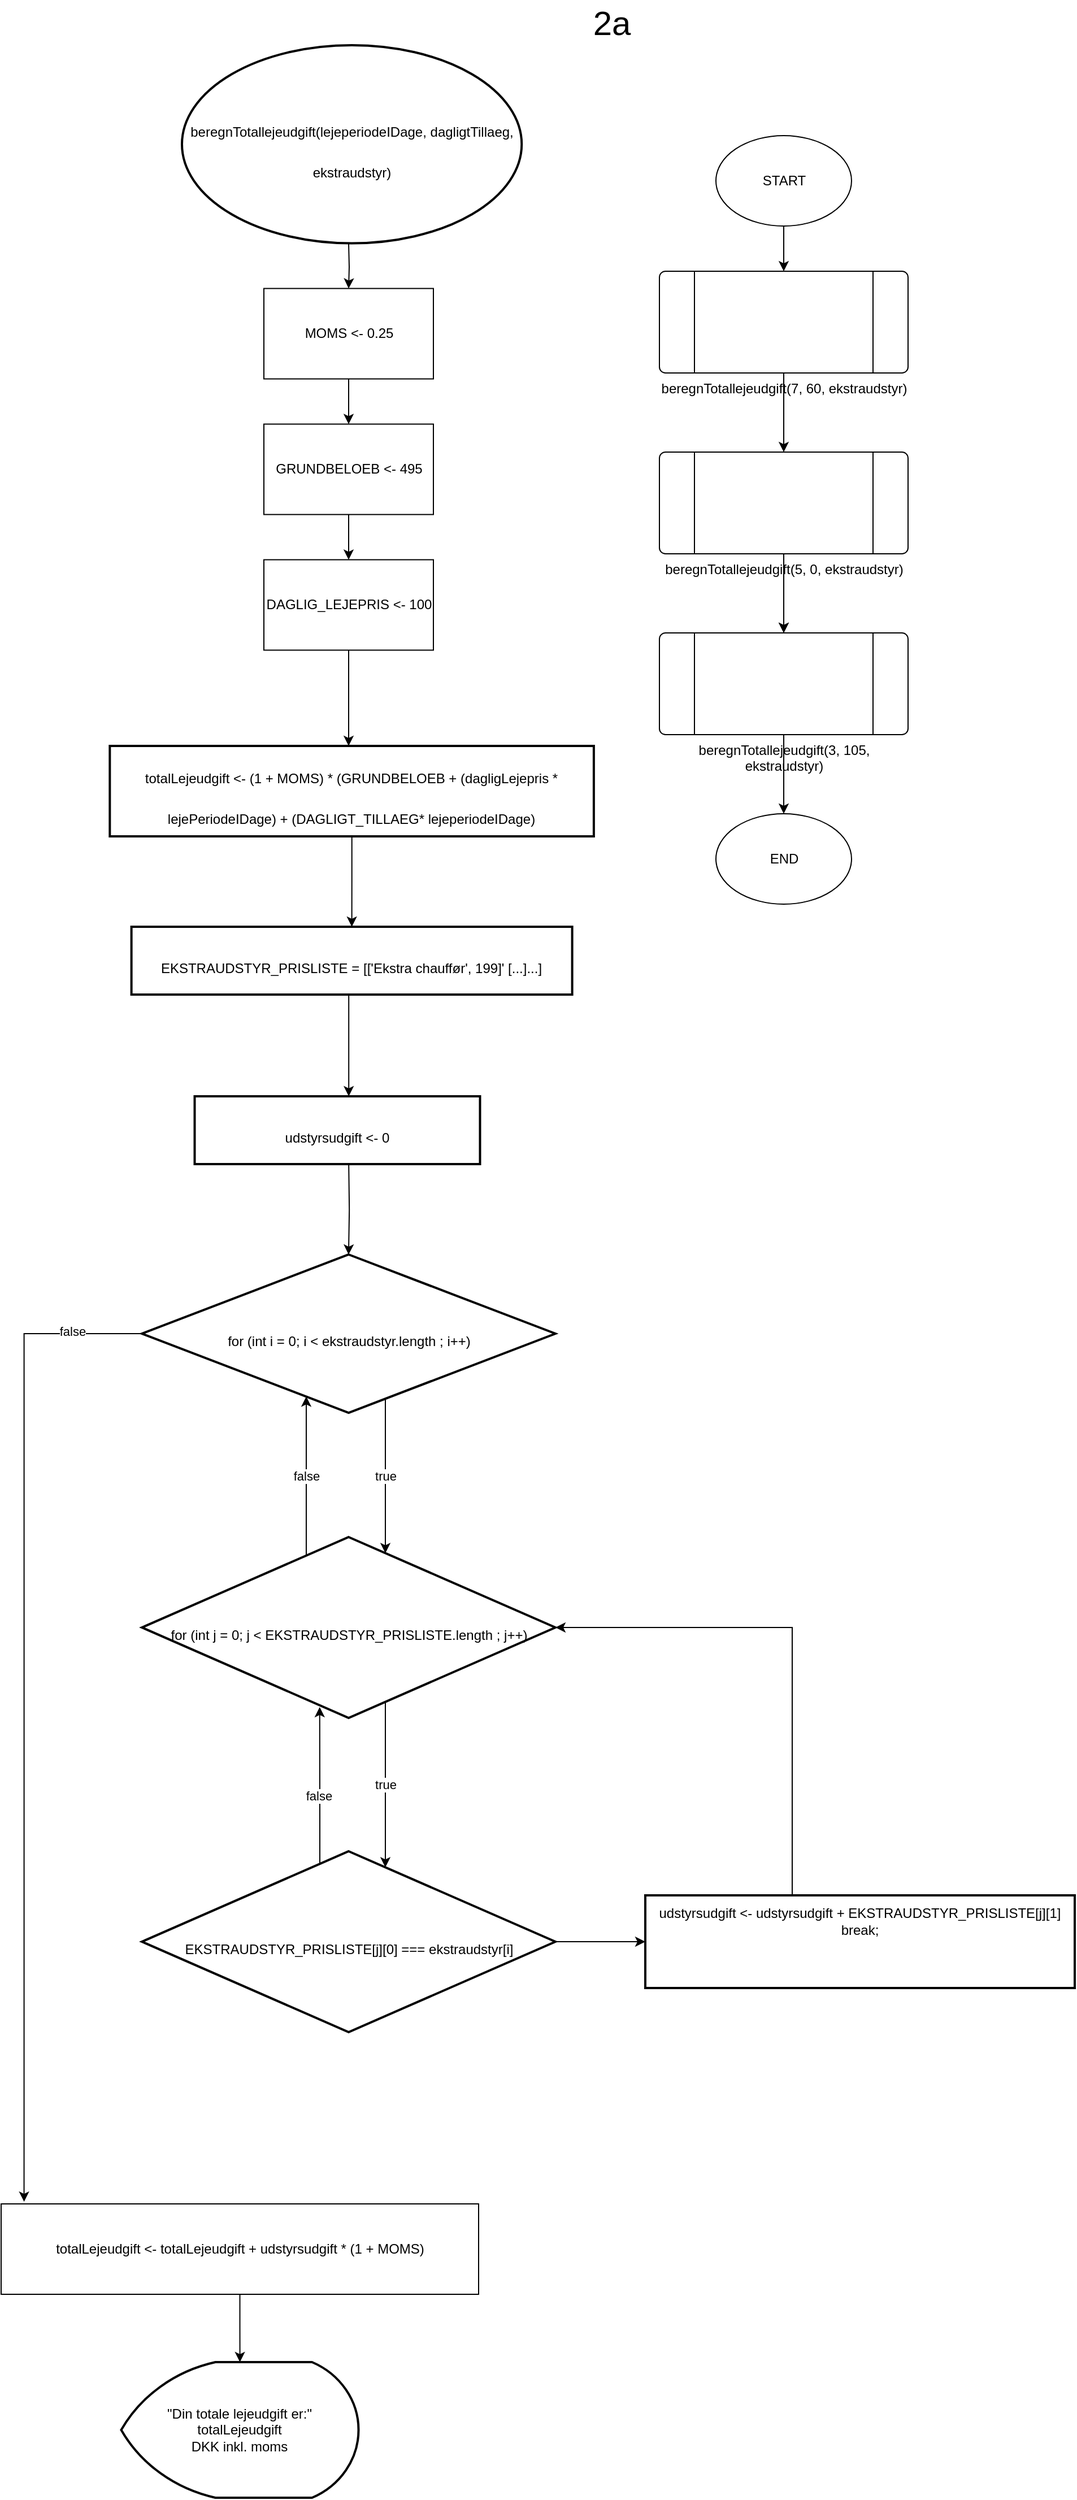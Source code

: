 <mxfile version="14.3.0" type="github"><diagram id="C5RBs43oDa-KdzZeNtuy" name="Page-1"><mxGraphModel dx="2431" dy="-1005" grid="1" gridSize="10" guides="1" tooltips="1" connect="1" arrows="1" fold="1" page="1" pageScale="1" pageWidth="827" pageHeight="1169" math="0" shadow="0"><root><mxCell id="WIyWlLk6GJQsqaUBKTNV-0"/><mxCell id="WIyWlLk6GJQsqaUBKTNV-1" parent="WIyWlLk6GJQsqaUBKTNV-0"/><mxCell id="__KdbbpAPQ7ZUO29_kKj-0" value="2a" style="text;html=1;align=center;verticalAlign=middle;resizable=0;points=[];autosize=1;fontSize=30;" parent="WIyWlLk6GJQsqaUBKTNV-1" vertex="1"><mxGeometry x="655" y="2380" width="50" height="40" as="geometry"/></mxCell><mxCell id="__KdbbpAPQ7ZUO29_kKj-1" value="&lt;font style=&quot;font-size: 12px&quot;&gt;beregnTotallejeudgift&lt;/font&gt;&lt;font style=&quot;font-size: 12px&quot;&gt;(lejeperiodeIDage, dagligtTillaeg, ekstraudstyr)&lt;/font&gt;" style="strokeWidth=2;html=1;shape=mxgraph.flowchart.start_2;whiteSpace=wrap;fontSize=30;" parent="WIyWlLk6GJQsqaUBKTNV-1" vertex="1"><mxGeometry x="300" y="2420" width="300.63" height="175.25" as="geometry"/></mxCell><mxCell id="__KdbbpAPQ7ZUO29_kKj-2" value="" style="edgeStyle=orthogonalEdgeStyle;rounded=0;orthogonalLoop=1;jettySize=auto;html=1;" parent="WIyWlLk6GJQsqaUBKTNV-1" source="__KdbbpAPQ7ZUO29_kKj-3" target="__KdbbpAPQ7ZUO29_kKj-7" edge="1"><mxGeometry relative="1" as="geometry"/></mxCell><mxCell id="__KdbbpAPQ7ZUO29_kKj-3" value="GRUNDBELOEB &amp;lt;- 495" style="rounded=0;whiteSpace=wrap;html=1;" parent="WIyWlLk6GJQsqaUBKTNV-1" vertex="1"><mxGeometry x="372.5" y="2755.25" width="150" height="80" as="geometry"/></mxCell><mxCell id="__KdbbpAPQ7ZUO29_kKj-4" value="" style="edgeStyle=orthogonalEdgeStyle;rounded=0;orthogonalLoop=1;jettySize=auto;html=1;" parent="WIyWlLk6GJQsqaUBKTNV-1" source="__KdbbpAPQ7ZUO29_kKj-5" target="__KdbbpAPQ7ZUO29_kKj-8" edge="1"><mxGeometry relative="1" as="geometry"/></mxCell><mxCell id="__KdbbpAPQ7ZUO29_kKj-5" value="totalLejeudgift &amp;lt;- totalLejeudgift + udstyrsudgift * (1 + MOMS)" style="rounded=0;whiteSpace=wrap;html=1;" parent="WIyWlLk6GJQsqaUBKTNV-1" vertex="1"><mxGeometry x="140" y="4330" width="422.5" height="80" as="geometry"/></mxCell><mxCell id="__KdbbpAPQ7ZUO29_kKj-6" value="" style="edgeStyle=orthogonalEdgeStyle;rounded=0;orthogonalLoop=1;jettySize=auto;html=1;" parent="WIyWlLk6GJQsqaUBKTNV-1" source="__KdbbpAPQ7ZUO29_kKj-7" edge="1"><mxGeometry relative="1" as="geometry"><mxPoint x="447.5" y="3040" as="targetPoint"/></mxGeometry></mxCell><mxCell id="__KdbbpAPQ7ZUO29_kKj-7" value="DAGLIG_LEJEPRIS &amp;lt;- 100" style="rounded=0;whiteSpace=wrap;html=1;" parent="WIyWlLk6GJQsqaUBKTNV-1" vertex="1"><mxGeometry x="372.5" y="2875.25" width="150" height="80" as="geometry"/></mxCell><mxCell id="__KdbbpAPQ7ZUO29_kKj-8" value="&lt;div&gt;&quot;Din totale lejeudgift er:&quot;&lt;/div&gt;&lt;div&gt;totalLejeudgift&lt;/div&gt;&lt;div&gt;DKK inkl. moms&lt;br&gt;&lt;/div&gt;" style="strokeWidth=2;html=1;shape=mxgraph.flowchart.display;whiteSpace=wrap;" parent="WIyWlLk6GJQsqaUBKTNV-1" vertex="1"><mxGeometry x="246.25" y="4470" width="210" height="120" as="geometry"/></mxCell><mxCell id="__KdbbpAPQ7ZUO29_kKj-9" value="" style="edgeStyle=orthogonalEdgeStyle;rounded=0;orthogonalLoop=1;jettySize=auto;html=1;" parent="WIyWlLk6GJQsqaUBKTNV-1" target="__KdbbpAPQ7ZUO29_kKj-11" edge="1"><mxGeometry relative="1" as="geometry"><mxPoint x="447.5" y="2595.25" as="sourcePoint"/></mxGeometry></mxCell><mxCell id="__KdbbpAPQ7ZUO29_kKj-10" value="" style="edgeStyle=orthogonalEdgeStyle;rounded=0;orthogonalLoop=1;jettySize=auto;html=1;fontSize=30;" parent="WIyWlLk6GJQsqaUBKTNV-1" source="__KdbbpAPQ7ZUO29_kKj-11" target="__KdbbpAPQ7ZUO29_kKj-3" edge="1"><mxGeometry relative="1" as="geometry"/></mxCell><mxCell id="__KdbbpAPQ7ZUO29_kKj-11" value="MOMS &amp;lt;- 0.25" style="rounded=0;whiteSpace=wrap;html=1;" parent="WIyWlLk6GJQsqaUBKTNV-1" vertex="1"><mxGeometry x="372.5" y="2635.25" width="150" height="80" as="geometry"/></mxCell><mxCell id="__KdbbpAPQ7ZUO29_kKj-12" value="" style="edgeStyle=orthogonalEdgeStyle;rounded=0;orthogonalLoop=1;jettySize=auto;html=1;fontSize=30;" parent="WIyWlLk6GJQsqaUBKTNV-1" source="__KdbbpAPQ7ZUO29_kKj-13" target="__KdbbpAPQ7ZUO29_kKj-18" edge="1"><mxGeometry relative="1" as="geometry"/></mxCell><mxCell id="__KdbbpAPQ7ZUO29_kKj-13" value="&lt;font style=&quot;font-size: 12px&quot;&gt;beregnTotallejeudgift(&lt;/font&gt;7, 60, ekstraudstyr)" style="verticalLabelPosition=bottom;verticalAlign=top;html=1;shape=process;whiteSpace=wrap;rounded=1;size=0.14;arcSize=6;" parent="WIyWlLk6GJQsqaUBKTNV-1" vertex="1"><mxGeometry x="722.5" y="2620" width="220" height="90" as="geometry"/></mxCell><mxCell id="__KdbbpAPQ7ZUO29_kKj-14" value="" style="edgeStyle=orthogonalEdgeStyle;rounded=0;orthogonalLoop=1;jettySize=auto;html=1;" parent="WIyWlLk6GJQsqaUBKTNV-1" source="__KdbbpAPQ7ZUO29_kKj-15" edge="1"><mxGeometry relative="1" as="geometry"><mxPoint x="832.5" y="2620" as="targetPoint"/></mxGeometry></mxCell><mxCell id="__KdbbpAPQ7ZUO29_kKj-15" value="START" style="ellipse;whiteSpace=wrap;html=1;" parent="WIyWlLk6GJQsqaUBKTNV-1" vertex="1"><mxGeometry x="772.5" y="2500" width="120" height="80" as="geometry"/></mxCell><mxCell id="__KdbbpAPQ7ZUO29_kKj-16" value="" style="edgeStyle=orthogonalEdgeStyle;rounded=0;orthogonalLoop=1;jettySize=auto;html=1;fontSize=30;" parent="WIyWlLk6GJQsqaUBKTNV-1" source="__KdbbpAPQ7ZUO29_kKj-18" target="__KdbbpAPQ7ZUO29_kKj-20" edge="1"><mxGeometry relative="1" as="geometry"/></mxCell><mxCell id="__KdbbpAPQ7ZUO29_kKj-17" value="" style="edgeStyle=orthogonalEdgeStyle;rounded=0;orthogonalLoop=1;jettySize=auto;html=1;" parent="WIyWlLk6GJQsqaUBKTNV-1" source="__KdbbpAPQ7ZUO29_kKj-18" target="__KdbbpAPQ7ZUO29_kKj-20" edge="1"><mxGeometry relative="1" as="geometry"/></mxCell><mxCell id="__KdbbpAPQ7ZUO29_kKj-18" value="&lt;font style=&quot;font-size: 12px&quot;&gt;beregnTotallejeudgift(&lt;/font&gt;5, 0, &lt;font style=&quot;font-size: 12px&quot;&gt;ekstraudstyr&lt;/font&gt;)" style="verticalLabelPosition=bottom;verticalAlign=top;html=1;shape=process;whiteSpace=wrap;rounded=1;size=0.14;arcSize=6;" parent="WIyWlLk6GJQsqaUBKTNV-1" vertex="1"><mxGeometry x="722.5" y="2780" width="220" height="90" as="geometry"/></mxCell><mxCell id="__KdbbpAPQ7ZUO29_kKj-19" value="" style="edgeStyle=orthogonalEdgeStyle;rounded=0;orthogonalLoop=1;jettySize=auto;html=1;fontSize=30;" parent="WIyWlLk6GJQsqaUBKTNV-1" source="__KdbbpAPQ7ZUO29_kKj-20" target="__KdbbpAPQ7ZUO29_kKj-21" edge="1"><mxGeometry relative="1" as="geometry"/></mxCell><mxCell id="__KdbbpAPQ7ZUO29_kKj-20" value="&lt;font style=&quot;font-size: 12px&quot;&gt;beregnTotallejeudgift(&lt;/font&gt;3, 105, ekstraudstyr)" style="verticalLabelPosition=bottom;verticalAlign=top;html=1;shape=process;whiteSpace=wrap;rounded=1;size=0.14;arcSize=6;" parent="WIyWlLk6GJQsqaUBKTNV-1" vertex="1"><mxGeometry x="722.5" y="2940" width="220" height="90" as="geometry"/></mxCell><mxCell id="__KdbbpAPQ7ZUO29_kKj-21" value="END" style="ellipse;whiteSpace=wrap;html=1;" parent="WIyWlLk6GJQsqaUBKTNV-1" vertex="1"><mxGeometry x="772.5" y="3100" width="120" height="80" as="geometry"/></mxCell><mxCell id="__KdbbpAPQ7ZUO29_kKj-24" value="" style="edgeStyle=orthogonalEdgeStyle;rounded=0;orthogonalLoop=1;jettySize=auto;html=1;" parent="WIyWlLk6GJQsqaUBKTNV-1" target="__KdbbpAPQ7ZUO29_kKj-29" edge="1"><mxGeometry relative="1" as="geometry"><mxPoint x="447.583" y="3410" as="sourcePoint"/></mxGeometry></mxCell><mxCell id="__KdbbpAPQ7ZUO29_kKj-25" value="&lt;font style=&quot;font-size: 12px&quot;&gt;udstyrsudgift &amp;lt;- 0&lt;br&gt;&lt;/font&gt;" style="whiteSpace=wrap;html=1;fontSize=30;strokeWidth=2;" parent="WIyWlLk6GJQsqaUBKTNV-1" vertex="1"><mxGeometry x="311.25" y="3350" width="252.5" height="60" as="geometry"/></mxCell><mxCell id="__KdbbpAPQ7ZUO29_kKj-26" value="true" style="edgeStyle=orthogonalEdgeStyle;rounded=0;orthogonalLoop=1;jettySize=auto;html=1;" parent="WIyWlLk6GJQsqaUBKTNV-1" source="__KdbbpAPQ7ZUO29_kKj-29" target="__KdbbpAPQ7ZUO29_kKj-32" edge="1"><mxGeometry relative="1" as="geometry"><Array as="points"><mxPoint x="480" y="3720"/><mxPoint x="480" y="3720"/></Array></mxGeometry></mxCell><mxCell id="__KdbbpAPQ7ZUO29_kKj-27" style="edgeStyle=orthogonalEdgeStyle;rounded=0;orthogonalLoop=1;jettySize=auto;html=1;exitX=0;exitY=0.5;exitDx=0;exitDy=0;entryX=0.048;entryY=-0.024;entryDx=0;entryDy=0;entryPerimeter=0;" parent="WIyWlLk6GJQsqaUBKTNV-1" source="__KdbbpAPQ7ZUO29_kKj-29" target="__KdbbpAPQ7ZUO29_kKj-5" edge="1"><mxGeometry relative="1" as="geometry"><mxPoint x="160" y="4280" as="targetPoint"/></mxGeometry></mxCell><mxCell id="__KdbbpAPQ7ZUO29_kKj-28" value="false" style="edgeLabel;html=1;align=center;verticalAlign=middle;resizable=0;points=[];" parent="__KdbbpAPQ7ZUO29_kKj-27" vertex="1" connectable="0"><mxGeometry x="-0.859" y="-2" relative="1" as="geometry"><mxPoint as="offset"/></mxGeometry></mxCell><mxCell id="__KdbbpAPQ7ZUO29_kKj-29" value="&lt;font style=&quot;font-size: 12px&quot;&gt;for (int i = 0; i &amp;lt; &lt;/font&gt;&lt;font style=&quot;font-size: 12px&quot;&gt;&lt;font style=&quot;font-size: 12px&quot;&gt;ekstraudstyr&lt;/font&gt;.length ; i++)&lt;br&gt;&lt;/font&gt;" style="rhombus;whiteSpace=wrap;html=1;fontSize=30;strokeWidth=2;" parent="WIyWlLk6GJQsqaUBKTNV-1" vertex="1"><mxGeometry x="264.53" y="3490" width="365.94" height="140" as="geometry"/></mxCell><mxCell id="__KdbbpAPQ7ZUO29_kKj-30" value="true" style="edgeStyle=orthogonalEdgeStyle;rounded=0;orthogonalLoop=1;jettySize=auto;html=1;" parent="WIyWlLk6GJQsqaUBKTNV-1" source="__KdbbpAPQ7ZUO29_kKj-32" target="__KdbbpAPQ7ZUO29_kKj-36" edge="1"><mxGeometry relative="1" as="geometry"><Array as="points"><mxPoint x="480" y="3980"/><mxPoint x="480" y="3980"/></Array></mxGeometry></mxCell><mxCell id="__KdbbpAPQ7ZUO29_kKj-31" value="false" style="edgeStyle=orthogonalEdgeStyle;rounded=0;orthogonalLoop=1;jettySize=auto;html=1;" parent="WIyWlLk6GJQsqaUBKTNV-1" source="__KdbbpAPQ7ZUO29_kKj-32" target="__KdbbpAPQ7ZUO29_kKj-29" edge="1"><mxGeometry relative="1" as="geometry"><Array as="points"><mxPoint x="410" y="3730"/><mxPoint x="410" y="3730"/></Array></mxGeometry></mxCell><mxCell id="__KdbbpAPQ7ZUO29_kKj-32" value="&lt;font style=&quot;font-size: 12px&quot;&gt;for (int j = 0; j &amp;lt; EKSTRAUDSTYR_PRISLISTE.length ; j++)&lt;br&gt;&lt;/font&gt;" style="rhombus;whiteSpace=wrap;html=1;fontSize=30;strokeWidth=2;" parent="WIyWlLk6GJQsqaUBKTNV-1" vertex="1"><mxGeometry x="264.53" y="3740" width="365.94" height="160" as="geometry"/></mxCell><mxCell id="__KdbbpAPQ7ZUO29_kKj-33" value="" style="edgeStyle=orthogonalEdgeStyle;rounded=0;orthogonalLoop=1;jettySize=auto;html=1;" parent="WIyWlLk6GJQsqaUBKTNV-1" source="__KdbbpAPQ7ZUO29_kKj-36" target="__KdbbpAPQ7ZUO29_kKj-38" edge="1"><mxGeometry relative="1" as="geometry"/></mxCell><mxCell id="__KdbbpAPQ7ZUO29_kKj-34" style="edgeStyle=orthogonalEdgeStyle;rounded=0;orthogonalLoop=1;jettySize=auto;html=1;entryX=0.43;entryY=0.94;entryDx=0;entryDy=0;entryPerimeter=0;" parent="WIyWlLk6GJQsqaUBKTNV-1" source="__KdbbpAPQ7ZUO29_kKj-36" target="__KdbbpAPQ7ZUO29_kKj-32" edge="1"><mxGeometry relative="1" as="geometry"><Array as="points"><mxPoint x="422" y="3990"/><mxPoint x="422" y="3990"/></Array></mxGeometry></mxCell><mxCell id="__KdbbpAPQ7ZUO29_kKj-35" value="false" style="edgeLabel;html=1;align=center;verticalAlign=middle;resizable=0;points=[];" parent="__KdbbpAPQ7ZUO29_kKj-34" vertex="1" connectable="0"><mxGeometry x="-0.129" y="1" relative="1" as="geometry"><mxPoint as="offset"/></mxGeometry></mxCell><mxCell id="__KdbbpAPQ7ZUO29_kKj-36" value="&lt;font style=&quot;font-size: 12px&quot;&gt;EKSTRAUDSTYR_PRISLISTE[j][0] === ekstraudstyr[i]&lt;br&gt;&lt;/font&gt;" style="rhombus;whiteSpace=wrap;html=1;fontSize=30;strokeWidth=2;" parent="WIyWlLk6GJQsqaUBKTNV-1" vertex="1"><mxGeometry x="264.53" y="4018" width="365.94" height="160" as="geometry"/></mxCell><mxCell id="__KdbbpAPQ7ZUO29_kKj-37" style="edgeStyle=orthogonalEdgeStyle;rounded=0;orthogonalLoop=1;jettySize=auto;html=1;entryX=1;entryY=0.5;entryDx=0;entryDy=0;" parent="WIyWlLk6GJQsqaUBKTNV-1" source="__KdbbpAPQ7ZUO29_kKj-38" target="__KdbbpAPQ7ZUO29_kKj-32" edge="1"><mxGeometry relative="1" as="geometry"><Array as="points"><mxPoint x="840" y="3820"/></Array></mxGeometry></mxCell><mxCell id="__KdbbpAPQ7ZUO29_kKj-38" value="&lt;div style=&quot;font-size: 12px&quot;&gt;&lt;font style=&quot;font-size: 12px&quot;&gt;udstyrsudgift &amp;lt;- udstyrsudgift + &lt;font style=&quot;font-size: 12px&quot;&gt;EKSTRAUDSTYR_PRISLISTE[j][1]&lt;/font&gt;&lt;br&gt;&lt;/font&gt;&lt;/div&gt;&lt;div style=&quot;font-size: 12px&quot;&gt;&lt;font style=&quot;font-size: 12px&quot;&gt;break;&lt;br&gt;&lt;/font&gt;&lt;/div&gt;&lt;font style=&quot;font-size: 12px&quot;&gt;&lt;br&gt;&lt;/font&gt;" style="whiteSpace=wrap;html=1;fontSize=30;strokeWidth=2;" parent="WIyWlLk6GJQsqaUBKTNV-1" vertex="1"><mxGeometry x="710" y="4057" width="380" height="82" as="geometry"/></mxCell><mxCell id="__KdbbpAPQ7ZUO29_kKj-39" value="" style="edgeStyle=orthogonalEdgeStyle;rounded=0;orthogonalLoop=1;jettySize=auto;html=1;" parent="WIyWlLk6GJQsqaUBKTNV-1" target="__KdbbpAPQ7ZUO29_kKj-25" edge="1"><mxGeometry relative="1" as="geometry"><Array as="points"><mxPoint x="448" y="3300"/><mxPoint x="448" y="3300"/></Array><mxPoint x="447.6" y="3260" as="sourcePoint"/></mxGeometry></mxCell><mxCell id="uTMu-UwGIKyitK8Bvk2A-0" value="&lt;font style=&quot;font-size: 12px&quot;&gt;EKSTRAUDSTYR_PRISLISTE = [['Ekstra chauffør', 199]&lt;/font&gt;&lt;font style=&quot;font-size: 12px&quot;&gt;&lt;font style=&quot;font-size: 12px&quot;&gt;' [...]...&lt;/font&gt;&lt;/font&gt;&lt;font style=&quot;font-size: 12px&quot;&gt;]&lt;br&gt;&lt;/font&gt;" style="whiteSpace=wrap;html=1;fontSize=30;strokeWidth=2;" vertex="1" parent="WIyWlLk6GJQsqaUBKTNV-1"><mxGeometry x="255.31" y="3200" width="390" height="60" as="geometry"/></mxCell><mxCell id="uTMu-UwGIKyitK8Bvk2A-2" value="" style="edgeStyle=orthogonalEdgeStyle;rounded=0;orthogonalLoop=1;jettySize=auto;html=1;" edge="1" parent="WIyWlLk6GJQsqaUBKTNV-1" source="uTMu-UwGIKyitK8Bvk2A-1" target="uTMu-UwGIKyitK8Bvk2A-0"><mxGeometry relative="1" as="geometry"/></mxCell><mxCell id="uTMu-UwGIKyitK8Bvk2A-1" value="&lt;font style=&quot;font-size: 12px&quot;&gt;totalLejeudgift &amp;lt;- (1 + MOMS) * (GRUNDBELOEB + (dagligLejepris * lejePeriodeIDage) + (DAGLIGT_TILLAEG* lejeperiodeIDage)&lt;/font&gt;" style="whiteSpace=wrap;html=1;fontSize=30;strokeWidth=2;" vertex="1" parent="WIyWlLk6GJQsqaUBKTNV-1"><mxGeometry x="236.17" y="3040" width="428.28" height="80" as="geometry"/></mxCell></root></mxGraphModel></diagram></mxfile>